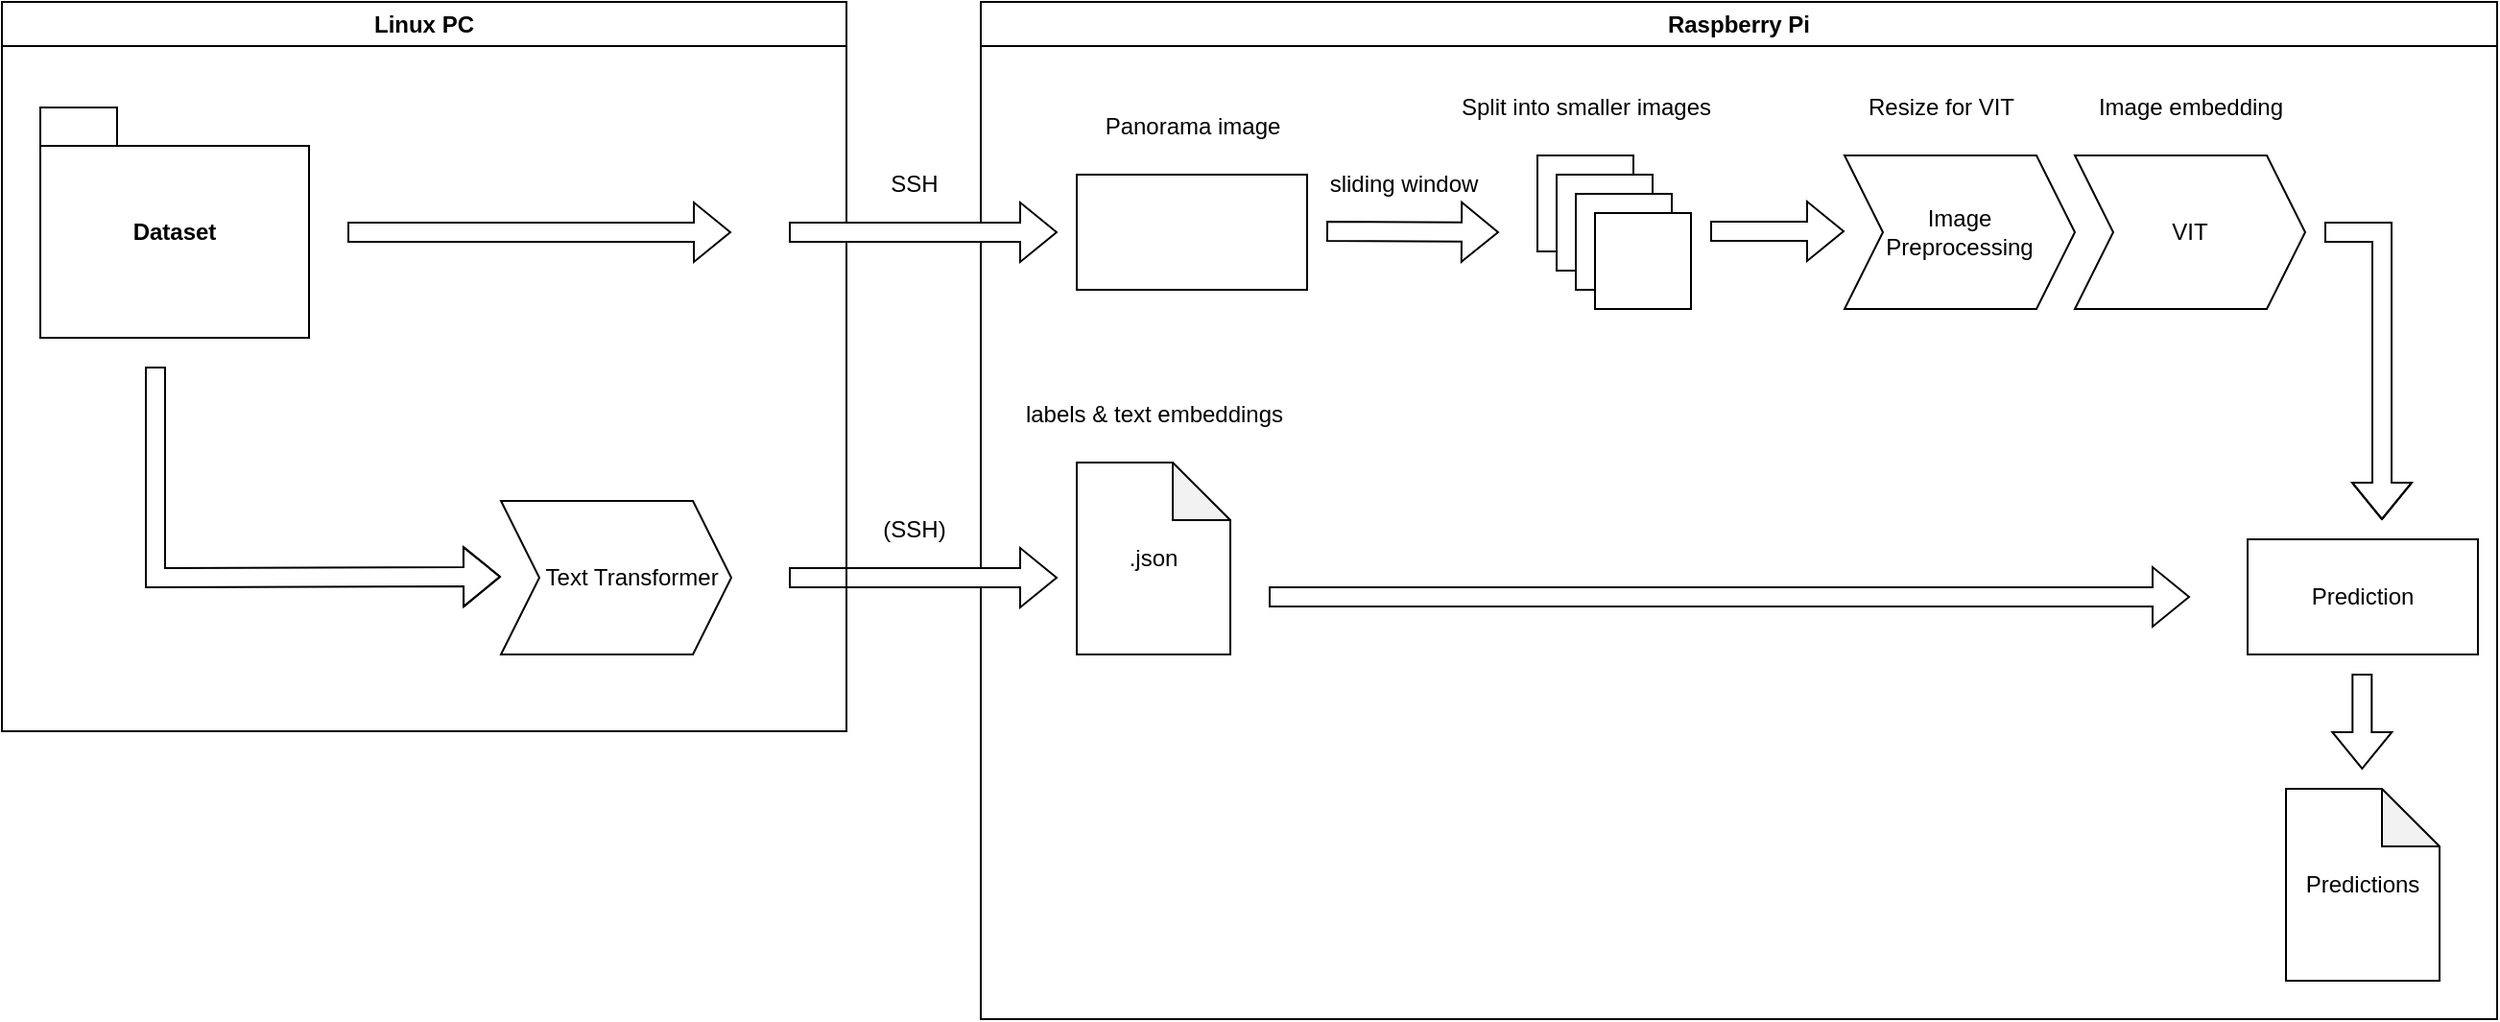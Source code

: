 <mxfile version="24.7.17">
  <diagram name="Seite-1" id="vO7FfiEeAjm7Gf9EFJ3u">
    <mxGraphModel dx="2514" dy="993" grid="1" gridSize="10" guides="1" tooltips="1" connect="1" arrows="1" fold="1" page="1" pageScale="1" pageWidth="827" pageHeight="1169" math="0" shadow="0">
      <root>
        <mxCell id="0" />
        <mxCell id="1" parent="0" />
        <mxCell id="yWwG00e6U1pe_QzwHwr0-1" value="Raspberry Pi" style="swimlane;whiteSpace=wrap;html=1;" vertex="1" parent="1">
          <mxGeometry x="-30" y="130" width="790" height="530" as="geometry">
            <mxRectangle x="30" y="300" width="110" height="30" as="alternateBounds" />
          </mxGeometry>
        </mxCell>
        <mxCell id="yWwG00e6U1pe_QzwHwr0-2" value="" style="group" vertex="1" connectable="0" parent="yWwG00e6U1pe_QzwHwr0-1">
          <mxGeometry x="50" y="40" width="640" height="120" as="geometry" />
        </mxCell>
        <mxCell id="yWwG00e6U1pe_QzwHwr0-4" value="" style="rounded=0;whiteSpace=wrap;html=1;" vertex="1" parent="yWwG00e6U1pe_QzwHwr0-2">
          <mxGeometry x="240" y="40" width="50" height="50" as="geometry" />
        </mxCell>
        <mxCell id="yWwG00e6U1pe_QzwHwr0-5" value="" style="rounded=0;whiteSpace=wrap;html=1;" vertex="1" parent="yWwG00e6U1pe_QzwHwr0-2">
          <mxGeometry x="250" y="50" width="50" height="50" as="geometry" />
        </mxCell>
        <mxCell id="yWwG00e6U1pe_QzwHwr0-6" value="" style="rounded=0;whiteSpace=wrap;html=1;" vertex="1" parent="yWwG00e6U1pe_QzwHwr0-2">
          <mxGeometry x="260" y="60" width="50" height="50" as="geometry" />
        </mxCell>
        <mxCell id="yWwG00e6U1pe_QzwHwr0-7" value="" style="rounded=0;whiteSpace=wrap;html=1;" vertex="1" parent="yWwG00e6U1pe_QzwHwr0-2">
          <mxGeometry x="270" y="70" width="50" height="50" as="geometry" />
        </mxCell>
        <mxCell id="yWwG00e6U1pe_QzwHwr0-8" value="" style="shape=flexArrow;endArrow=classic;html=1;rounded=0;" edge="1" parent="yWwG00e6U1pe_QzwHwr0-2">
          <mxGeometry width="50" height="50" relative="1" as="geometry">
            <mxPoint x="130" y="79.5" as="sourcePoint" />
            <mxPoint x="220" y="80" as="targetPoint" />
          </mxGeometry>
        </mxCell>
        <mxCell id="yWwG00e6U1pe_QzwHwr0-9" value="Panorama image" style="text;html=1;align=center;verticalAlign=middle;resizable=0;points=[];autosize=1;strokeColor=none;fillColor=none;" vertex="1" parent="yWwG00e6U1pe_QzwHwr0-2">
          <mxGeometry x="5" y="10" width="110" height="30" as="geometry" />
        </mxCell>
        <mxCell id="yWwG00e6U1pe_QzwHwr0-10" value="Split into smaller images" style="text;html=1;align=center;verticalAlign=middle;resizable=0;points=[];autosize=1;strokeColor=none;fillColor=none;" vertex="1" parent="yWwG00e6U1pe_QzwHwr0-2">
          <mxGeometry x="190" width="150" height="30" as="geometry" />
        </mxCell>
        <mxCell id="yWwG00e6U1pe_QzwHwr0-11" value="VIT" style="shape=step;perimeter=stepPerimeter;whiteSpace=wrap;html=1;fixedSize=1;" vertex="1" parent="yWwG00e6U1pe_QzwHwr0-2">
          <mxGeometry x="520" y="40" width="120" height="80" as="geometry" />
        </mxCell>
        <mxCell id="yWwG00e6U1pe_QzwHwr0-12" value="Image embedding" style="text;html=1;align=center;verticalAlign=middle;resizable=0;points=[];autosize=1;strokeColor=none;fillColor=none;" vertex="1" parent="yWwG00e6U1pe_QzwHwr0-2">
          <mxGeometry x="520" width="120" height="30" as="geometry" />
        </mxCell>
        <mxCell id="yWwG00e6U1pe_QzwHwr0-13" value="sliding window" style="text;html=1;align=center;verticalAlign=middle;resizable=0;points=[];autosize=1;strokeColor=none;fillColor=none;" vertex="1" parent="yWwG00e6U1pe_QzwHwr0-2">
          <mxGeometry x="120" y="40" width="100" height="30" as="geometry" />
        </mxCell>
        <mxCell id="yWwG00e6U1pe_QzwHwr0-14" value="Image&lt;br&gt;Preprocessing" style="shape=step;perimeter=stepPerimeter;whiteSpace=wrap;html=1;fixedSize=1;" vertex="1" parent="yWwG00e6U1pe_QzwHwr0-2">
          <mxGeometry x="400" y="40" width="120" height="80" as="geometry" />
        </mxCell>
        <mxCell id="yWwG00e6U1pe_QzwHwr0-15" value="Resize for VIT" style="text;html=1;align=center;verticalAlign=middle;resizable=0;points=[];autosize=1;strokeColor=none;fillColor=none;" vertex="1" parent="yWwG00e6U1pe_QzwHwr0-2">
          <mxGeometry x="400" width="100" height="30" as="geometry" />
        </mxCell>
        <mxCell id="yWwG00e6U1pe_QzwHwr0-16" value="" style="shape=flexArrow;endArrow=classic;html=1;rounded=0;" edge="1" parent="yWwG00e6U1pe_QzwHwr0-2">
          <mxGeometry width="50" height="50" relative="1" as="geometry">
            <mxPoint x="330" y="79.5" as="sourcePoint" />
            <mxPoint x="400" y="79.5" as="targetPoint" />
          </mxGeometry>
        </mxCell>
        <mxCell id="yWwG00e6U1pe_QzwHwr0-24" value="" style="rounded=0;whiteSpace=wrap;html=1;" vertex="1" parent="yWwG00e6U1pe_QzwHwr0-2">
          <mxGeometry y="50" width="120" height="60" as="geometry" />
        </mxCell>
        <mxCell id="yWwG00e6U1pe_QzwHwr0-17" value="" style="shape=flexArrow;endArrow=classic;html=1;rounded=0;" edge="1" parent="yWwG00e6U1pe_QzwHwr0-1">
          <mxGeometry width="50" height="50" relative="1" as="geometry">
            <mxPoint x="700" y="120" as="sourcePoint" />
            <mxPoint x="730" y="270" as="targetPoint" />
            <Array as="points">
              <mxPoint x="730" y="120" />
            </Array>
          </mxGeometry>
        </mxCell>
        <mxCell id="yWwG00e6U1pe_QzwHwr0-18" value=".json" style="shape=note;whiteSpace=wrap;html=1;backgroundOutline=1;darkOpacity=0.05;" vertex="1" parent="yWwG00e6U1pe_QzwHwr0-1">
          <mxGeometry x="50" y="240" width="80" height="100" as="geometry" />
        </mxCell>
        <mxCell id="yWwG00e6U1pe_QzwHwr0-19" value="labels &amp;amp; text embeddings" style="text;html=1;align=center;verticalAlign=middle;resizable=0;points=[];autosize=1;strokeColor=none;fillColor=none;" vertex="1" parent="yWwG00e6U1pe_QzwHwr0-1">
          <mxGeometry x="10" y="200" width="160" height="30" as="geometry" />
        </mxCell>
        <mxCell id="yWwG00e6U1pe_QzwHwr0-20" value="Prediction" style="rounded=0;whiteSpace=wrap;html=1;" vertex="1" parent="yWwG00e6U1pe_QzwHwr0-1">
          <mxGeometry x="660" y="280" width="120" height="60" as="geometry" />
        </mxCell>
        <mxCell id="yWwG00e6U1pe_QzwHwr0-28" value="" style="shape=flexArrow;endArrow=classic;html=1;rounded=0;fillColor=default;" edge="1" parent="yWwG00e6U1pe_QzwHwr0-1">
          <mxGeometry width="50" height="50" relative="1" as="geometry">
            <mxPoint x="-100" y="300" as="sourcePoint" />
            <mxPoint x="40" y="300" as="targetPoint" />
          </mxGeometry>
        </mxCell>
        <mxCell id="yWwG00e6U1pe_QzwHwr0-29" value="(SSH)" style="text;html=1;align=center;verticalAlign=middle;resizable=0;points=[];autosize=1;strokeColor=none;fillColor=none;" vertex="1" parent="yWwG00e6U1pe_QzwHwr0-1">
          <mxGeometry x="-65" y="260" width="60" height="30" as="geometry" />
        </mxCell>
        <mxCell id="yWwG00e6U1pe_QzwHwr0-33" value="Predictions" style="shape=note;whiteSpace=wrap;html=1;backgroundOutline=1;darkOpacity=0.05;" vertex="1" parent="yWwG00e6U1pe_QzwHwr0-1">
          <mxGeometry x="680" y="410" width="80" height="100" as="geometry" />
        </mxCell>
        <mxCell id="yWwG00e6U1pe_QzwHwr0-34" value="" style="shape=flexArrow;endArrow=classic;html=1;rounded=0;" edge="1" parent="yWwG00e6U1pe_QzwHwr0-1">
          <mxGeometry width="50" height="50" relative="1" as="geometry">
            <mxPoint x="719.66" y="350" as="sourcePoint" />
            <mxPoint x="719.66" y="400" as="targetPoint" />
          </mxGeometry>
        </mxCell>
        <mxCell id="yWwG00e6U1pe_QzwHwr0-22" value="Linux PC" style="swimlane;whiteSpace=wrap;html=1;" vertex="1" parent="1">
          <mxGeometry x="-540" y="130" width="440" height="380" as="geometry" />
        </mxCell>
        <mxCell id="yWwG00e6U1pe_QzwHwr0-21" value="Dataset" style="shape=folder;fontStyle=1;spacingTop=10;tabWidth=40;tabHeight=20;tabPosition=left;html=1;whiteSpace=wrap;" vertex="1" parent="yWwG00e6U1pe_QzwHwr0-22">
          <mxGeometry x="20" y="55" width="140" height="120" as="geometry" />
        </mxCell>
        <mxCell id="yWwG00e6U1pe_QzwHwr0-27" value="&amp;nbsp; &amp;nbsp; &amp;nbsp;Text Transformer" style="shape=step;perimeter=stepPerimeter;whiteSpace=wrap;html=1;fixedSize=1;" vertex="1" parent="yWwG00e6U1pe_QzwHwr0-22">
          <mxGeometry x="260" y="260" width="120" height="80" as="geometry" />
        </mxCell>
        <mxCell id="yWwG00e6U1pe_QzwHwr0-31" value="" style="shape=flexArrow;endArrow=classic;html=1;rounded=0;" edge="1" parent="yWwG00e6U1pe_QzwHwr0-22">
          <mxGeometry width="50" height="50" relative="1" as="geometry">
            <mxPoint x="80" y="190" as="sourcePoint" />
            <mxPoint x="260" y="299.5" as="targetPoint" />
            <Array as="points">
              <mxPoint x="80" y="300" />
            </Array>
          </mxGeometry>
        </mxCell>
        <mxCell id="yWwG00e6U1pe_QzwHwr0-25" value="" style="shape=flexArrow;endArrow=classic;html=1;rounded=0;fillColor=default;" edge="1" parent="1">
          <mxGeometry width="50" height="50" relative="1" as="geometry">
            <mxPoint x="-130" y="250" as="sourcePoint" />
            <mxPoint x="10" y="250" as="targetPoint" />
          </mxGeometry>
        </mxCell>
        <mxCell id="yWwG00e6U1pe_QzwHwr0-26" value="SSH" style="text;html=1;align=center;verticalAlign=middle;resizable=0;points=[];autosize=1;strokeColor=none;fillColor=none;" vertex="1" parent="1">
          <mxGeometry x="-90" y="210" width="50" height="30" as="geometry" />
        </mxCell>
        <mxCell id="yWwG00e6U1pe_QzwHwr0-30" value="" style="shape=flexArrow;endArrow=classic;html=1;rounded=0;" edge="1" parent="1">
          <mxGeometry width="50" height="50" relative="1" as="geometry">
            <mxPoint x="-360" y="250" as="sourcePoint" />
            <mxPoint x="-160" y="250" as="targetPoint" />
          </mxGeometry>
        </mxCell>
        <mxCell id="yWwG00e6U1pe_QzwHwr0-32" value="" style="shape=flexArrow;endArrow=classic;html=1;rounded=0;" edge="1" parent="1">
          <mxGeometry width="50" height="50" relative="1" as="geometry">
            <mxPoint x="120" y="440" as="sourcePoint" />
            <mxPoint x="600" y="440" as="targetPoint" />
          </mxGeometry>
        </mxCell>
      </root>
    </mxGraphModel>
  </diagram>
</mxfile>
